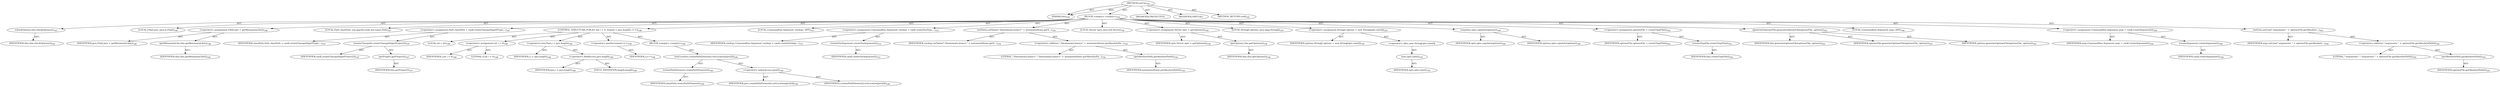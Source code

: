 digraph "setUp" {  
"111669149704" [label = <(METHOD,setUp)<SUB>142</SUB>> ]
"115964116995" [label = <(PARAM,this)<SUB>142</SUB>> ]
"25769803787" [label = <(BLOCK,&lt;empty&gt;,&lt;empty&gt;)<SUB>142</SUB>> ]
"30064771105" [label = <(checkOptions,this.checkOptions())<SUB>143</SUB>> ]
"68719476742" [label = <(IDENTIFIER,this,this.checkOptions())<SUB>143</SUB>> ]
"94489280514" [label = <(LOCAL,File[] jars: java.io.File[])<SUB>146</SUB>> ]
"30064771106" [label = <(&lt;operator&gt;.assignment,File[] jars = getMetamataLibs())<SUB>146</SUB>> ]
"68719476778" [label = <(IDENTIFIER,jars,File[] jars = getMetamataLibs())<SUB>146</SUB>> ]
"30064771107" [label = <(getMetamataLibs,this.getMetamataLibs())<SUB>146</SUB>> ]
"68719476743" [label = <(IDENTIFIER,this,this.getMetamataLibs())<SUB>146</SUB>> ]
"94489280515" [label = <(LOCAL,Path classPath: org.apache.tools.ant.types.Path)<SUB>147</SUB>> ]
"30064771108" [label = <(&lt;operator&gt;.assignment,Path classPath = cmdl.createClasspath(getProjec...)<SUB>147</SUB>> ]
"68719476779" [label = <(IDENTIFIER,classPath,Path classPath = cmdl.createClasspath(getProjec...)<SUB>147</SUB>> ]
"30064771109" [label = <(createClasspath,createClasspath(getProject()))<SUB>147</SUB>> ]
"68719476780" [label = <(IDENTIFIER,cmdl,createClasspath(getProject()))<SUB>147</SUB>> ]
"30064771110" [label = <(getProject,getProject())<SUB>147</SUB>> ]
"68719476744" [label = <(IDENTIFIER,this,getProject())<SUB>147</SUB>> ]
"47244640258" [label = <(CONTROL_STRUCTURE,FOR,for (int i = 0; Some(i &lt; jars.length); i++))<SUB>148</SUB>> ]
"94489280516" [label = <(LOCAL,int i: int)<SUB>148</SUB>> ]
"30064771111" [label = <(&lt;operator&gt;.assignment,int i = 0)<SUB>148</SUB>> ]
"68719476781" [label = <(IDENTIFIER,i,int i = 0)<SUB>148</SUB>> ]
"90194313223" [label = <(LITERAL,0,int i = 0)<SUB>148</SUB>> ]
"30064771112" [label = <(&lt;operator&gt;.lessThan,i &lt; jars.length)<SUB>148</SUB>> ]
"68719476782" [label = <(IDENTIFIER,i,i &lt; jars.length)<SUB>148</SUB>> ]
"30064771113" [label = <(&lt;operator&gt;.fieldAccess,jars.length)<SUB>148</SUB>> ]
"68719476783" [label = <(IDENTIFIER,jars,i &lt; jars.length)<SUB>148</SUB>> ]
"55834574860" [label = <(FIELD_IDENTIFIER,length,length)<SUB>148</SUB>> ]
"30064771114" [label = <(&lt;operator&gt;.postIncrement,i++)<SUB>148</SUB>> ]
"68719476784" [label = <(IDENTIFIER,i,i++)<SUB>148</SUB>> ]
"25769803788" [label = <(BLOCK,&lt;empty&gt;,&lt;empty&gt;)<SUB>148</SUB>> ]
"30064771115" [label = <(setLocation,createPathElement().setLocation(jars[i]))<SUB>149</SUB>> ]
"30064771116" [label = <(createPathElement,createPathElement())<SUB>149</SUB>> ]
"68719476785" [label = <(IDENTIFIER,classPath,createPathElement())<SUB>149</SUB>> ]
"30064771117" [label = <(&lt;operator&gt;.indexAccess,jars[i])<SUB>149</SUB>> ]
"68719476786" [label = <(IDENTIFIER,jars,createPathElement().setLocation(jars[i]))<SUB>149</SUB>> ]
"68719476787" [label = <(IDENTIFIER,i,createPathElement().setLocation(jars[i]))<SUB>149</SUB>> ]
"94489280517" [label = <(LOCAL,Commandline.Argument vmArgs: ANY)<SUB>153</SUB>> ]
"30064771118" [label = <(&lt;operator&gt;.assignment,Commandline.Argument vmArgs = cmdl.createVmArgu...)<SUB>153</SUB>> ]
"68719476788" [label = <(IDENTIFIER,vmArgs,Commandline.Argument vmArgs = cmdl.createVmArgu...)<SUB>153</SUB>> ]
"30064771119" [label = <(createVmArgument,createVmArgument())<SUB>153</SUB>> ]
"68719476789" [label = <(IDENTIFIER,cmdl,createVmArgument())<SUB>153</SUB>> ]
"30064771120" [label = <(setValue,setValue(&quot;-Dmetamata.home=&quot; + metamataHome.getA...)<SUB>154</SUB>> ]
"68719476790" [label = <(IDENTIFIER,vmArgs,setValue(&quot;-Dmetamata.home=&quot; + metamataHome.getA...)<SUB>154</SUB>> ]
"30064771121" [label = <(&lt;operator&gt;.addition,&quot;-Dmetamata.home=&quot; + metamataHome.getAbsolutePa...)<SUB>154</SUB>> ]
"90194313224" [label = <(LITERAL,&quot;-Dmetamata.home=&quot;,&quot;-Dmetamata.home=&quot; + metamataHome.getAbsolutePa...)<SUB>154</SUB>> ]
"30064771122" [label = <(getAbsolutePath,getAbsolutePath())<SUB>154</SUB>> ]
"68719476791" [label = <(IDENTIFIER,metamataHome,getAbsolutePath())<SUB>154</SUB>> ]
"94489280518" [label = <(LOCAL,Vector opts: java.util.Vector)<SUB>158</SUB>> ]
"30064771123" [label = <(&lt;operator&gt;.assignment,Vector opts = getOptions())<SUB>158</SUB>> ]
"68719476792" [label = <(IDENTIFIER,opts,Vector opts = getOptions())<SUB>158</SUB>> ]
"30064771124" [label = <(getOptions,this.getOptions())<SUB>158</SUB>> ]
"68719476745" [label = <(IDENTIFIER,this,this.getOptions())<SUB>158</SUB>> ]
"94489280519" [label = <(LOCAL,String[] options: java.lang.String[])<SUB>159</SUB>> ]
"30064771125" [label = <(&lt;operator&gt;.assignment,String[] options = new String[opts.size()])<SUB>159</SUB>> ]
"68719476793" [label = <(IDENTIFIER,options,String[] options = new String[opts.size()])<SUB>159</SUB>> ]
"30064771126" [label = <(&lt;operator&gt;.alloc,new String[opts.size()])> ]
"30064771127" [label = <(size,opts.size())<SUB>159</SUB>> ]
"68719476794" [label = <(IDENTIFIER,opts,opts.size())<SUB>159</SUB>> ]
"30064771128" [label = <(copyInto,opts.copyInto(options))<SUB>160</SUB>> ]
"68719476795" [label = <(IDENTIFIER,opts,opts.copyInto(options))<SUB>160</SUB>> ]
"68719476796" [label = <(IDENTIFIER,options,opts.copyInto(options))<SUB>160</SUB>> ]
"30064771129" [label = <(&lt;operator&gt;.assignment,optionsFile = createTmpFile())<SUB>162</SUB>> ]
"68719476797" [label = <(IDENTIFIER,optionsFile,optionsFile = createTmpFile())<SUB>162</SUB>> ]
"30064771130" [label = <(createTmpFile,createTmpFile())<SUB>162</SUB>> ]
"68719476746" [label = <(IDENTIFIER,this,createTmpFile())<SUB>162</SUB>> ]
"30064771131" [label = <(generateOptionsFile,generateOptionsFile(optionsFile, options))<SUB>163</SUB>> ]
"68719476747" [label = <(IDENTIFIER,this,generateOptionsFile(optionsFile, options))<SUB>163</SUB>> ]
"68719476798" [label = <(IDENTIFIER,optionsFile,generateOptionsFile(optionsFile, options))<SUB>163</SUB>> ]
"68719476799" [label = <(IDENTIFIER,options,generateOptionsFile(optionsFile, options))<SUB>163</SUB>> ]
"94489280520" [label = <(LOCAL,Commandline.Argument args: ANY)<SUB>164</SUB>> ]
"30064771132" [label = <(&lt;operator&gt;.assignment,Commandline.Argument args = cmdl.createArgument())<SUB>164</SUB>> ]
"68719476800" [label = <(IDENTIFIER,args,Commandline.Argument args = cmdl.createArgument())<SUB>164</SUB>> ]
"30064771133" [label = <(createArgument,createArgument())<SUB>164</SUB>> ]
"68719476801" [label = <(IDENTIFIER,cmdl,createArgument())<SUB>164</SUB>> ]
"30064771134" [label = <(setLine,setLine(&quot;-arguments &quot; + optionsFile.getAbsolute...)<SUB>165</SUB>> ]
"68719476802" [label = <(IDENTIFIER,args,setLine(&quot;-arguments &quot; + optionsFile.getAbsolute...)<SUB>165</SUB>> ]
"30064771135" [label = <(&lt;operator&gt;.addition,&quot;-arguments &quot; + optionsFile.getAbsolutePath())<SUB>165</SUB>> ]
"90194313225" [label = <(LITERAL,&quot;-arguments &quot;,&quot;-arguments &quot; + optionsFile.getAbsolutePath())<SUB>165</SUB>> ]
"30064771136" [label = <(getAbsolutePath,getAbsolutePath())<SUB>165</SUB>> ]
"68719476803" [label = <(IDENTIFIER,optionsFile,getAbsolutePath())<SUB>165</SUB>> ]
"133143986197" [label = <(MODIFIER,PROTECTED)> ]
"133143986198" [label = <(MODIFIER,VIRTUAL)> ]
"128849018888" [label = <(METHOD_RETURN,void)<SUB>142</SUB>> ]
  "111669149704" -> "115964116995"  [ label = "AST: "] 
  "111669149704" -> "25769803787"  [ label = "AST: "] 
  "111669149704" -> "133143986197"  [ label = "AST: "] 
  "111669149704" -> "133143986198"  [ label = "AST: "] 
  "111669149704" -> "128849018888"  [ label = "AST: "] 
  "25769803787" -> "30064771105"  [ label = "AST: "] 
  "25769803787" -> "94489280514"  [ label = "AST: "] 
  "25769803787" -> "30064771106"  [ label = "AST: "] 
  "25769803787" -> "94489280515"  [ label = "AST: "] 
  "25769803787" -> "30064771108"  [ label = "AST: "] 
  "25769803787" -> "47244640258"  [ label = "AST: "] 
  "25769803787" -> "94489280517"  [ label = "AST: "] 
  "25769803787" -> "30064771118"  [ label = "AST: "] 
  "25769803787" -> "30064771120"  [ label = "AST: "] 
  "25769803787" -> "94489280518"  [ label = "AST: "] 
  "25769803787" -> "30064771123"  [ label = "AST: "] 
  "25769803787" -> "94489280519"  [ label = "AST: "] 
  "25769803787" -> "30064771125"  [ label = "AST: "] 
  "25769803787" -> "30064771128"  [ label = "AST: "] 
  "25769803787" -> "30064771129"  [ label = "AST: "] 
  "25769803787" -> "30064771131"  [ label = "AST: "] 
  "25769803787" -> "94489280520"  [ label = "AST: "] 
  "25769803787" -> "30064771132"  [ label = "AST: "] 
  "25769803787" -> "30064771134"  [ label = "AST: "] 
  "30064771105" -> "68719476742"  [ label = "AST: "] 
  "30064771106" -> "68719476778"  [ label = "AST: "] 
  "30064771106" -> "30064771107"  [ label = "AST: "] 
  "30064771107" -> "68719476743"  [ label = "AST: "] 
  "30064771108" -> "68719476779"  [ label = "AST: "] 
  "30064771108" -> "30064771109"  [ label = "AST: "] 
  "30064771109" -> "68719476780"  [ label = "AST: "] 
  "30064771109" -> "30064771110"  [ label = "AST: "] 
  "30064771110" -> "68719476744"  [ label = "AST: "] 
  "47244640258" -> "94489280516"  [ label = "AST: "] 
  "47244640258" -> "30064771111"  [ label = "AST: "] 
  "47244640258" -> "30064771112"  [ label = "AST: "] 
  "47244640258" -> "30064771114"  [ label = "AST: "] 
  "47244640258" -> "25769803788"  [ label = "AST: "] 
  "30064771111" -> "68719476781"  [ label = "AST: "] 
  "30064771111" -> "90194313223"  [ label = "AST: "] 
  "30064771112" -> "68719476782"  [ label = "AST: "] 
  "30064771112" -> "30064771113"  [ label = "AST: "] 
  "30064771113" -> "68719476783"  [ label = "AST: "] 
  "30064771113" -> "55834574860"  [ label = "AST: "] 
  "30064771114" -> "68719476784"  [ label = "AST: "] 
  "25769803788" -> "30064771115"  [ label = "AST: "] 
  "30064771115" -> "30064771116"  [ label = "AST: "] 
  "30064771115" -> "30064771117"  [ label = "AST: "] 
  "30064771116" -> "68719476785"  [ label = "AST: "] 
  "30064771117" -> "68719476786"  [ label = "AST: "] 
  "30064771117" -> "68719476787"  [ label = "AST: "] 
  "30064771118" -> "68719476788"  [ label = "AST: "] 
  "30064771118" -> "30064771119"  [ label = "AST: "] 
  "30064771119" -> "68719476789"  [ label = "AST: "] 
  "30064771120" -> "68719476790"  [ label = "AST: "] 
  "30064771120" -> "30064771121"  [ label = "AST: "] 
  "30064771121" -> "90194313224"  [ label = "AST: "] 
  "30064771121" -> "30064771122"  [ label = "AST: "] 
  "30064771122" -> "68719476791"  [ label = "AST: "] 
  "30064771123" -> "68719476792"  [ label = "AST: "] 
  "30064771123" -> "30064771124"  [ label = "AST: "] 
  "30064771124" -> "68719476745"  [ label = "AST: "] 
  "30064771125" -> "68719476793"  [ label = "AST: "] 
  "30064771125" -> "30064771126"  [ label = "AST: "] 
  "30064771126" -> "30064771127"  [ label = "AST: "] 
  "30064771127" -> "68719476794"  [ label = "AST: "] 
  "30064771128" -> "68719476795"  [ label = "AST: "] 
  "30064771128" -> "68719476796"  [ label = "AST: "] 
  "30064771129" -> "68719476797"  [ label = "AST: "] 
  "30064771129" -> "30064771130"  [ label = "AST: "] 
  "30064771130" -> "68719476746"  [ label = "AST: "] 
  "30064771131" -> "68719476747"  [ label = "AST: "] 
  "30064771131" -> "68719476798"  [ label = "AST: "] 
  "30064771131" -> "68719476799"  [ label = "AST: "] 
  "30064771132" -> "68719476800"  [ label = "AST: "] 
  "30064771132" -> "30064771133"  [ label = "AST: "] 
  "30064771133" -> "68719476801"  [ label = "AST: "] 
  "30064771134" -> "68719476802"  [ label = "AST: "] 
  "30064771134" -> "30064771135"  [ label = "AST: "] 
  "30064771135" -> "90194313225"  [ label = "AST: "] 
  "30064771135" -> "30064771136"  [ label = "AST: "] 
  "30064771136" -> "68719476803"  [ label = "AST: "] 
  "111669149704" -> "115964116995"  [ label = "DDG: "] 
}
